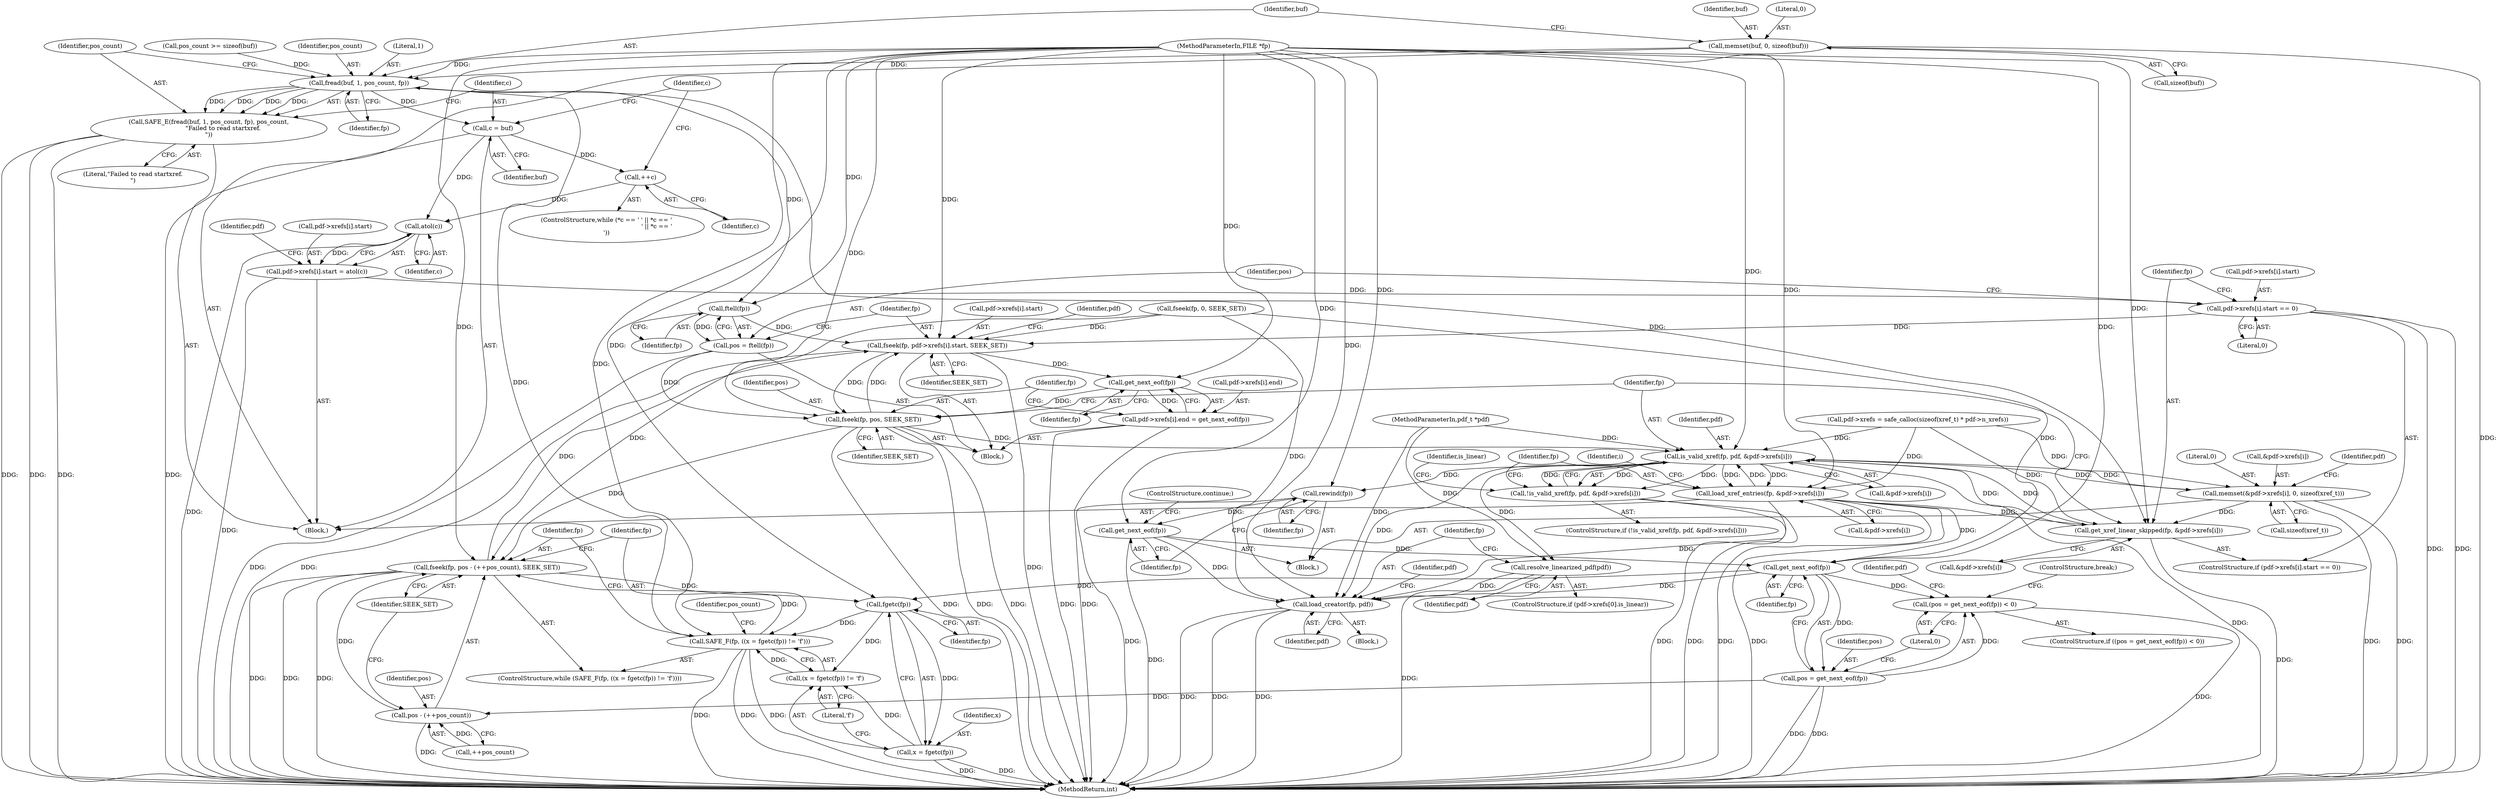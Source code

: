 digraph "0_pdfresurrect_0c4120fffa3dffe97b95c486a120eded82afe8a6_7@API" {
"1000233" [label="(Call,memset(buf, 0, sizeof(buf)))"];
"1000239" [label="(Call,fread(buf, 1, pos_count, fp))"];
"1000238" [label="(Call,SAFE_E(fread(buf, 1, pos_count, fp), pos_count,\n               \"Failed to read startxref.\n\"))"];
"1000246" [label="(Call,c = buf)"];
"1000264" [label="(Call,++c)"];
"1000274" [label="(Call,atol(c))"];
"1000266" [label="(Call,pdf->xrefs[i].start = atol(c))"];
"1000277" [label="(Call,pdf->xrefs[i].start == 0)"];
"1000300" [label="(Call,fseek(fp, pdf->xrefs[i].start, SEEK_SET))"];
"1000318" [label="(Call,get_next_eof(fp))"];
"1000310" [label="(Call,pdf->xrefs[i].end = get_next_eof(fp))"];
"1000320" [label="(Call,fseek(fp, pos, SEEK_SET))"];
"1000215" [label="(Call,fseek(fp, pos - (++pos_count), SEEK_SET))"];
"1000212" [label="(Call,fgetc(fp))"];
"1000207" [label="(Call,SAFE_F(fp, ((x = fgetc(fp)) != 'f')))"];
"1000209" [label="(Call,(x = fgetc(fp)) != 'f')"];
"1000210" [label="(Call,x = fgetc(fp))"];
"1000326" [label="(Call,is_valid_xref(fp, pdf, &pdf->xrefs[i]))"];
"1000325" [label="(Call,!is_valid_xref(fp, pdf, &pdf->xrefs[i]))"];
"1000345" [label="(Call,memset(&pdf->xrefs[i], 0, sizeof(xref_t)))"];
"1000286" [label="(Call,get_xref_linear_skipped(fp, &pdf->xrefs[i]))"];
"1000364" [label="(Call,rewind(fp))"];
"1000366" [label="(Call,get_next_eof(fp))"];
"1000189" [label="(Call,get_next_eof(fp))"];
"1000186" [label="(Call,(pos = get_next_eof(fp)) < 0)"];
"1000187" [label="(Call,pos = get_next_eof(fp))"];
"1000217" [label="(Call,pos - (++pos_count))"];
"1000387" [label="(Call,load_creator(fp, pdf))"];
"1000369" [label="(Call,load_xref_entries(fp, &pdf->xrefs[i]))"];
"1000385" [label="(Call,resolve_linearized_pdf(pdf))"];
"1000298" [label="(Call,ftell(fp))"];
"1000296" [label="(Call,pos = ftell(fp))"];
"1000183" [label="(Identifier,i)"];
"1000213" [label="(Identifier,fp)"];
"1000223" [label="(Call,pos_count >= sizeof(buf))"];
"1000159" [label="(Call,pdf->xrefs = safe_calloc(sizeof(xref_t) * pdf->n_xrefs))"];
"1000296" [label="(Call,pos = ftell(fp))"];
"1000191" [label="(Literal,0)"];
"1000366" [label="(Call,get_next_eof(fp))"];
"1000302" [label="(Call,pdf->xrefs[i].start)"];
"1000311" [label="(Call,pdf->xrefs[i].end)"];
"1000324" [label="(ControlStructure,if (!is_valid_xref(fp, pdf, &pdf->xrefs[i])))"];
"1000318" [label="(Call,get_next_eof(fp))"];
"1000206" [label="(ControlStructure,while (SAFE_F(fp, ((x = fgetc(fp)) != 'f'))))"];
"1000244" [label="(Identifier,pos_count)"];
"1000345" [label="(Call,memset(&pdf->xrefs[i], 0, sizeof(xref_t)))"];
"1000187" [label="(Call,pos = get_next_eof(fp))"];
"1000319" [label="(Identifier,fp)"];
"1000212" [label="(Call,fgetc(fp))"];
"1000185" [label="(ControlStructure,if ((pos = get_next_eof(fp)) < 0))"];
"1000287" [label="(Identifier,fp)"];
"1000371" [label="(Call,&pdf->xrefs[i])"];
"1000211" [label="(Identifier,x)"];
"1000335" [label="(Block,)"];
"1000207" [label="(Call,SAFE_F(fp, ((x = fgetc(fp)) != 'f')))"];
"1000274" [label="(Call,atol(c))"];
"1000281" [label="(Identifier,pdf)"];
"1000323" [label="(Identifier,SEEK_SET)"];
"1000288" [label="(Call,&pdf->xrefs[i])"];
"1000275" [label="(Identifier,c)"];
"1000242" [label="(Identifier,pos_count)"];
"1000117" [label="(MethodParameterIn,pdf_t *pdf)"];
"1000276" [label="(ControlStructure,if (pdf->xrefs[i].start == 0))"];
"1000221" [label="(Identifier,SEEK_SET)"];
"1000298" [label="(Call,ftell(fp))"];
"1000285" [label="(Literal,0)"];
"1000337" [label="(Identifier,is_linear)"];
"1000210" [label="(Call,x = fgetc(fp))"];
"1000325" [label="(Call,!is_valid_xref(fp, pdf, &pdf->xrefs[i]))"];
"1000320" [label="(Call,fseek(fp, pos, SEEK_SET))"];
"1000190" [label="(Identifier,fp)"];
"1000322" [label="(Identifier,pos)"];
"1000247" [label="(Identifier,c)"];
"1000217" [label="(Call,pos - (++pos_count))"];
"1000367" [label="(Identifier,fp)"];
"1000234" [label="(Identifier,buf)"];
"1000394" [label="(MethodReturn,int)"];
"1000299" [label="(Identifier,fp)"];
"1000265" [label="(Identifier,c)"];
"1000192" [label="(ControlStructure,break;)"];
"1000186" [label="(Call,(pos = get_next_eof(fp)) < 0)"];
"1000215" [label="(Call,fseek(fp, pos - (++pos_count), SEEK_SET))"];
"1000248" [label="(Identifier,buf)"];
"1000241" [label="(Literal,1)"];
"1000314" [label="(Identifier,pdf)"];
"1000236" [label="(Call,sizeof(buf))"];
"1000295" [label="(Block,)"];
"1000208" [label="(Identifier,fp)"];
"1000370" [label="(Identifier,fp)"];
"1000266" [label="(Call,pdf->xrefs[i].start = atol(c))"];
"1000353" [label="(Call,sizeof(xref_t))"];
"1000267" [label="(Call,pdf->xrefs[i].start)"];
"1000352" [label="(Literal,0)"];
"1000346" [label="(Call,&pdf->xrefs[i])"];
"1000243" [label="(Identifier,fp)"];
"1000233" [label="(Call,memset(buf, 0, sizeof(buf)))"];
"1000309" [label="(Identifier,SEEK_SET)"];
"1000189" [label="(Call,get_next_eof(fp))"];
"1000118" [label="(Block,)"];
"1000377" [label="(ControlStructure,if (pdf->xrefs[0].is_linear))"];
"1000327" [label="(Identifier,fp)"];
"1000392" [label="(Identifier,pdf)"];
"1000240" [label="(Identifier,buf)"];
"1000209" [label="(Call,(x = fgetc(fp)) != 'f')"];
"1000359" [label="(Identifier,pdf)"];
"1000365" [label="(Identifier,fp)"];
"1000246" [label="(Call,c = buf)"];
"1000388" [label="(Identifier,fp)"];
"1000253" [label="(Identifier,c)"];
"1000238" [label="(Call,SAFE_E(fread(buf, 1, pos_count, fp), pos_count,\n               \"Failed to read startxref.\n\"))"];
"1000277" [label="(Call,pdf->xrefs[i].start == 0)"];
"1000264" [label="(Call,++c)"];
"1000297" [label="(Identifier,pos)"];
"1000116" [label="(MethodParameterIn,FILE *fp)"];
"1000249" [label="(ControlStructure,while (*c == ' ' || *c == '\n' || *c == '\r'))"];
"1000235" [label="(Literal,0)"];
"1000389" [label="(Identifier,pdf)"];
"1000310" [label="(Call,pdf->xrefs[i].end = get_next_eof(fp))"];
"1000301" [label="(Identifier,fp)"];
"1000219" [label="(Call,++pos_count)"];
"1000155" [label="(Call,fseek(fp, 0, SEEK_SET))"];
"1000369" [label="(Call,load_xref_entries(fp, &pdf->xrefs[i]))"];
"1000214" [label="(Literal,'f')"];
"1000364" [label="(Call,rewind(fp))"];
"1000326" [label="(Call,is_valid_xref(fp, pdf, &pdf->xrefs[i]))"];
"1000224" [label="(Identifier,pos_count)"];
"1000368" [label="(ControlStructure,continue;)"];
"1000321" [label="(Identifier,fp)"];
"1000239" [label="(Call,fread(buf, 1, pos_count, fp))"];
"1000386" [label="(Identifier,pdf)"];
"1000385" [label="(Call,resolve_linearized_pdf(pdf))"];
"1000329" [label="(Call,&pdf->xrefs[i])"];
"1000188" [label="(Identifier,pos)"];
"1000278" [label="(Call,pdf->xrefs[i].start)"];
"1000328" [label="(Identifier,pdf)"];
"1000218" [label="(Identifier,pos)"];
"1000286" [label="(Call,get_xref_linear_skipped(fp, &pdf->xrefs[i]))"];
"1000387" [label="(Call,load_creator(fp, pdf))"];
"1000245" [label="(Literal,\"Failed to read startxref.\n\")"];
"1000300" [label="(Call,fseek(fp, pdf->xrefs[i].start, SEEK_SET))"];
"1000197" [label="(Identifier,pdf)"];
"1000216" [label="(Identifier,fp)"];
"1000184" [label="(Block,)"];
"1000233" -> "1000184"  [label="AST: "];
"1000233" -> "1000236"  [label="CFG: "];
"1000234" -> "1000233"  [label="AST: "];
"1000235" -> "1000233"  [label="AST: "];
"1000236" -> "1000233"  [label="AST: "];
"1000240" -> "1000233"  [label="CFG: "];
"1000233" -> "1000394"  [label="DDG: "];
"1000233" -> "1000239"  [label="DDG: "];
"1000239" -> "1000238"  [label="AST: "];
"1000239" -> "1000243"  [label="CFG: "];
"1000240" -> "1000239"  [label="AST: "];
"1000241" -> "1000239"  [label="AST: "];
"1000242" -> "1000239"  [label="AST: "];
"1000243" -> "1000239"  [label="AST: "];
"1000244" -> "1000239"  [label="CFG: "];
"1000239" -> "1000238"  [label="DDG: "];
"1000239" -> "1000238"  [label="DDG: "];
"1000239" -> "1000238"  [label="DDG: "];
"1000239" -> "1000238"  [label="DDG: "];
"1000223" -> "1000239"  [label="DDG: "];
"1000207" -> "1000239"  [label="DDG: "];
"1000116" -> "1000239"  [label="DDG: "];
"1000239" -> "1000246"  [label="DDG: "];
"1000239" -> "1000286"  [label="DDG: "];
"1000239" -> "1000298"  [label="DDG: "];
"1000238" -> "1000184"  [label="AST: "];
"1000238" -> "1000245"  [label="CFG: "];
"1000244" -> "1000238"  [label="AST: "];
"1000245" -> "1000238"  [label="AST: "];
"1000247" -> "1000238"  [label="CFG: "];
"1000238" -> "1000394"  [label="DDG: "];
"1000238" -> "1000394"  [label="DDG: "];
"1000238" -> "1000394"  [label="DDG: "];
"1000246" -> "1000184"  [label="AST: "];
"1000246" -> "1000248"  [label="CFG: "];
"1000247" -> "1000246"  [label="AST: "];
"1000248" -> "1000246"  [label="AST: "];
"1000253" -> "1000246"  [label="CFG: "];
"1000246" -> "1000394"  [label="DDG: "];
"1000246" -> "1000264"  [label="DDG: "];
"1000246" -> "1000274"  [label="DDG: "];
"1000264" -> "1000249"  [label="AST: "];
"1000264" -> "1000265"  [label="CFG: "];
"1000265" -> "1000264"  [label="AST: "];
"1000253" -> "1000264"  [label="CFG: "];
"1000264" -> "1000274"  [label="DDG: "];
"1000274" -> "1000266"  [label="AST: "];
"1000274" -> "1000275"  [label="CFG: "];
"1000275" -> "1000274"  [label="AST: "];
"1000266" -> "1000274"  [label="CFG: "];
"1000274" -> "1000394"  [label="DDG: "];
"1000274" -> "1000266"  [label="DDG: "];
"1000266" -> "1000184"  [label="AST: "];
"1000267" -> "1000266"  [label="AST: "];
"1000281" -> "1000266"  [label="CFG: "];
"1000266" -> "1000394"  [label="DDG: "];
"1000266" -> "1000277"  [label="DDG: "];
"1000277" -> "1000276"  [label="AST: "];
"1000277" -> "1000285"  [label="CFG: "];
"1000278" -> "1000277"  [label="AST: "];
"1000285" -> "1000277"  [label="AST: "];
"1000287" -> "1000277"  [label="CFG: "];
"1000297" -> "1000277"  [label="CFG: "];
"1000277" -> "1000394"  [label="DDG: "];
"1000277" -> "1000394"  [label="DDG: "];
"1000277" -> "1000300"  [label="DDG: "];
"1000300" -> "1000295"  [label="AST: "];
"1000300" -> "1000309"  [label="CFG: "];
"1000301" -> "1000300"  [label="AST: "];
"1000302" -> "1000300"  [label="AST: "];
"1000309" -> "1000300"  [label="AST: "];
"1000314" -> "1000300"  [label="CFG: "];
"1000300" -> "1000394"  [label="DDG: "];
"1000300" -> "1000394"  [label="DDG: "];
"1000298" -> "1000300"  [label="DDG: "];
"1000116" -> "1000300"  [label="DDG: "];
"1000215" -> "1000300"  [label="DDG: "];
"1000155" -> "1000300"  [label="DDG: "];
"1000320" -> "1000300"  [label="DDG: "];
"1000300" -> "1000318"  [label="DDG: "];
"1000300" -> "1000320"  [label="DDG: "];
"1000318" -> "1000310"  [label="AST: "];
"1000318" -> "1000319"  [label="CFG: "];
"1000319" -> "1000318"  [label="AST: "];
"1000310" -> "1000318"  [label="CFG: "];
"1000318" -> "1000310"  [label="DDG: "];
"1000116" -> "1000318"  [label="DDG: "];
"1000318" -> "1000320"  [label="DDG: "];
"1000310" -> "1000295"  [label="AST: "];
"1000311" -> "1000310"  [label="AST: "];
"1000321" -> "1000310"  [label="CFG: "];
"1000310" -> "1000394"  [label="DDG: "];
"1000310" -> "1000394"  [label="DDG: "];
"1000320" -> "1000295"  [label="AST: "];
"1000320" -> "1000323"  [label="CFG: "];
"1000321" -> "1000320"  [label="AST: "];
"1000322" -> "1000320"  [label="AST: "];
"1000323" -> "1000320"  [label="AST: "];
"1000327" -> "1000320"  [label="CFG: "];
"1000320" -> "1000394"  [label="DDG: "];
"1000320" -> "1000394"  [label="DDG: "];
"1000320" -> "1000394"  [label="DDG: "];
"1000320" -> "1000215"  [label="DDG: "];
"1000116" -> "1000320"  [label="DDG: "];
"1000296" -> "1000320"  [label="DDG: "];
"1000320" -> "1000326"  [label="DDG: "];
"1000215" -> "1000206"  [label="AST: "];
"1000215" -> "1000221"  [label="CFG: "];
"1000216" -> "1000215"  [label="AST: "];
"1000217" -> "1000215"  [label="AST: "];
"1000221" -> "1000215"  [label="AST: "];
"1000208" -> "1000215"  [label="CFG: "];
"1000215" -> "1000394"  [label="DDG: "];
"1000215" -> "1000394"  [label="DDG: "];
"1000215" -> "1000394"  [label="DDG: "];
"1000215" -> "1000212"  [label="DDG: "];
"1000207" -> "1000215"  [label="DDG: "];
"1000116" -> "1000215"  [label="DDG: "];
"1000217" -> "1000215"  [label="DDG: "];
"1000155" -> "1000215"  [label="DDG: "];
"1000212" -> "1000210"  [label="AST: "];
"1000212" -> "1000213"  [label="CFG: "];
"1000213" -> "1000212"  [label="AST: "];
"1000210" -> "1000212"  [label="CFG: "];
"1000212" -> "1000207"  [label="DDG: "];
"1000212" -> "1000209"  [label="DDG: "];
"1000212" -> "1000210"  [label="DDG: "];
"1000189" -> "1000212"  [label="DDG: "];
"1000116" -> "1000212"  [label="DDG: "];
"1000207" -> "1000206"  [label="AST: "];
"1000207" -> "1000209"  [label="CFG: "];
"1000208" -> "1000207"  [label="AST: "];
"1000209" -> "1000207"  [label="AST: "];
"1000216" -> "1000207"  [label="CFG: "];
"1000224" -> "1000207"  [label="CFG: "];
"1000207" -> "1000394"  [label="DDG: "];
"1000207" -> "1000394"  [label="DDG: "];
"1000207" -> "1000394"  [label="DDG: "];
"1000116" -> "1000207"  [label="DDG: "];
"1000209" -> "1000207"  [label="DDG: "];
"1000209" -> "1000214"  [label="CFG: "];
"1000210" -> "1000209"  [label="AST: "];
"1000214" -> "1000209"  [label="AST: "];
"1000210" -> "1000209"  [label="DDG: "];
"1000211" -> "1000210"  [label="AST: "];
"1000214" -> "1000210"  [label="CFG: "];
"1000210" -> "1000394"  [label="DDG: "];
"1000210" -> "1000394"  [label="DDG: "];
"1000326" -> "1000325"  [label="AST: "];
"1000326" -> "1000329"  [label="CFG: "];
"1000327" -> "1000326"  [label="AST: "];
"1000328" -> "1000326"  [label="AST: "];
"1000329" -> "1000326"  [label="AST: "];
"1000325" -> "1000326"  [label="CFG: "];
"1000326" -> "1000394"  [label="DDG: "];
"1000326" -> "1000325"  [label="DDG: "];
"1000326" -> "1000325"  [label="DDG: "];
"1000326" -> "1000325"  [label="DDG: "];
"1000286" -> "1000326"  [label="DDG: "];
"1000286" -> "1000326"  [label="DDG: "];
"1000116" -> "1000326"  [label="DDG: "];
"1000117" -> "1000326"  [label="DDG: "];
"1000159" -> "1000326"  [label="DDG: "];
"1000345" -> "1000326"  [label="DDG: "];
"1000369" -> "1000326"  [label="DDG: "];
"1000326" -> "1000345"  [label="DDG: "];
"1000326" -> "1000364"  [label="DDG: "];
"1000326" -> "1000369"  [label="DDG: "];
"1000326" -> "1000369"  [label="DDG: "];
"1000326" -> "1000385"  [label="DDG: "];
"1000326" -> "1000387"  [label="DDG: "];
"1000325" -> "1000324"  [label="AST: "];
"1000337" -> "1000325"  [label="CFG: "];
"1000370" -> "1000325"  [label="CFG: "];
"1000325" -> "1000394"  [label="DDG: "];
"1000325" -> "1000394"  [label="DDG: "];
"1000345" -> "1000335"  [label="AST: "];
"1000345" -> "1000353"  [label="CFG: "];
"1000346" -> "1000345"  [label="AST: "];
"1000352" -> "1000345"  [label="AST: "];
"1000353" -> "1000345"  [label="AST: "];
"1000359" -> "1000345"  [label="CFG: "];
"1000345" -> "1000394"  [label="DDG: "];
"1000345" -> "1000394"  [label="DDG: "];
"1000345" -> "1000286"  [label="DDG: "];
"1000159" -> "1000345"  [label="DDG: "];
"1000286" -> "1000276"  [label="AST: "];
"1000286" -> "1000288"  [label="CFG: "];
"1000287" -> "1000286"  [label="AST: "];
"1000288" -> "1000286"  [label="AST: "];
"1000327" -> "1000286"  [label="CFG: "];
"1000286" -> "1000394"  [label="DDG: "];
"1000116" -> "1000286"  [label="DDG: "];
"1000159" -> "1000286"  [label="DDG: "];
"1000369" -> "1000286"  [label="DDG: "];
"1000364" -> "1000335"  [label="AST: "];
"1000364" -> "1000365"  [label="CFG: "];
"1000365" -> "1000364"  [label="AST: "];
"1000367" -> "1000364"  [label="CFG: "];
"1000364" -> "1000394"  [label="DDG: "];
"1000116" -> "1000364"  [label="DDG: "];
"1000364" -> "1000366"  [label="DDG: "];
"1000366" -> "1000335"  [label="AST: "];
"1000366" -> "1000367"  [label="CFG: "];
"1000367" -> "1000366"  [label="AST: "];
"1000368" -> "1000366"  [label="CFG: "];
"1000366" -> "1000394"  [label="DDG: "];
"1000366" -> "1000189"  [label="DDG: "];
"1000116" -> "1000366"  [label="DDG: "];
"1000366" -> "1000387"  [label="DDG: "];
"1000189" -> "1000187"  [label="AST: "];
"1000189" -> "1000190"  [label="CFG: "];
"1000190" -> "1000189"  [label="AST: "];
"1000187" -> "1000189"  [label="CFG: "];
"1000189" -> "1000186"  [label="DDG: "];
"1000189" -> "1000187"  [label="DDG: "];
"1000369" -> "1000189"  [label="DDG: "];
"1000155" -> "1000189"  [label="DDG: "];
"1000116" -> "1000189"  [label="DDG: "];
"1000189" -> "1000387"  [label="DDG: "];
"1000186" -> "1000185"  [label="AST: "];
"1000186" -> "1000191"  [label="CFG: "];
"1000187" -> "1000186"  [label="AST: "];
"1000191" -> "1000186"  [label="AST: "];
"1000192" -> "1000186"  [label="CFG: "];
"1000197" -> "1000186"  [label="CFG: "];
"1000186" -> "1000394"  [label="DDG: "];
"1000187" -> "1000186"  [label="DDG: "];
"1000188" -> "1000187"  [label="AST: "];
"1000191" -> "1000187"  [label="CFG: "];
"1000187" -> "1000394"  [label="DDG: "];
"1000187" -> "1000394"  [label="DDG: "];
"1000187" -> "1000217"  [label="DDG: "];
"1000217" -> "1000219"  [label="CFG: "];
"1000218" -> "1000217"  [label="AST: "];
"1000219" -> "1000217"  [label="AST: "];
"1000221" -> "1000217"  [label="CFG: "];
"1000217" -> "1000394"  [label="DDG: "];
"1000219" -> "1000217"  [label="DDG: "];
"1000387" -> "1000118"  [label="AST: "];
"1000387" -> "1000389"  [label="CFG: "];
"1000388" -> "1000387"  [label="AST: "];
"1000389" -> "1000387"  [label="AST: "];
"1000392" -> "1000387"  [label="CFG: "];
"1000387" -> "1000394"  [label="DDG: "];
"1000387" -> "1000394"  [label="DDG: "];
"1000387" -> "1000394"  [label="DDG: "];
"1000155" -> "1000387"  [label="DDG: "];
"1000369" -> "1000387"  [label="DDG: "];
"1000116" -> "1000387"  [label="DDG: "];
"1000385" -> "1000387"  [label="DDG: "];
"1000117" -> "1000387"  [label="DDG: "];
"1000369" -> "1000184"  [label="AST: "];
"1000369" -> "1000371"  [label="CFG: "];
"1000370" -> "1000369"  [label="AST: "];
"1000371" -> "1000369"  [label="AST: "];
"1000183" -> "1000369"  [label="CFG: "];
"1000369" -> "1000394"  [label="DDG: "];
"1000369" -> "1000394"  [label="DDG: "];
"1000116" -> "1000369"  [label="DDG: "];
"1000159" -> "1000369"  [label="DDG: "];
"1000385" -> "1000377"  [label="AST: "];
"1000385" -> "1000386"  [label="CFG: "];
"1000386" -> "1000385"  [label="AST: "];
"1000388" -> "1000385"  [label="CFG: "];
"1000385" -> "1000394"  [label="DDG: "];
"1000117" -> "1000385"  [label="DDG: "];
"1000298" -> "1000296"  [label="AST: "];
"1000298" -> "1000299"  [label="CFG: "];
"1000299" -> "1000298"  [label="AST: "];
"1000296" -> "1000298"  [label="CFG: "];
"1000298" -> "1000296"  [label="DDG: "];
"1000116" -> "1000298"  [label="DDG: "];
"1000296" -> "1000295"  [label="AST: "];
"1000297" -> "1000296"  [label="AST: "];
"1000301" -> "1000296"  [label="CFG: "];
"1000296" -> "1000394"  [label="DDG: "];
}
